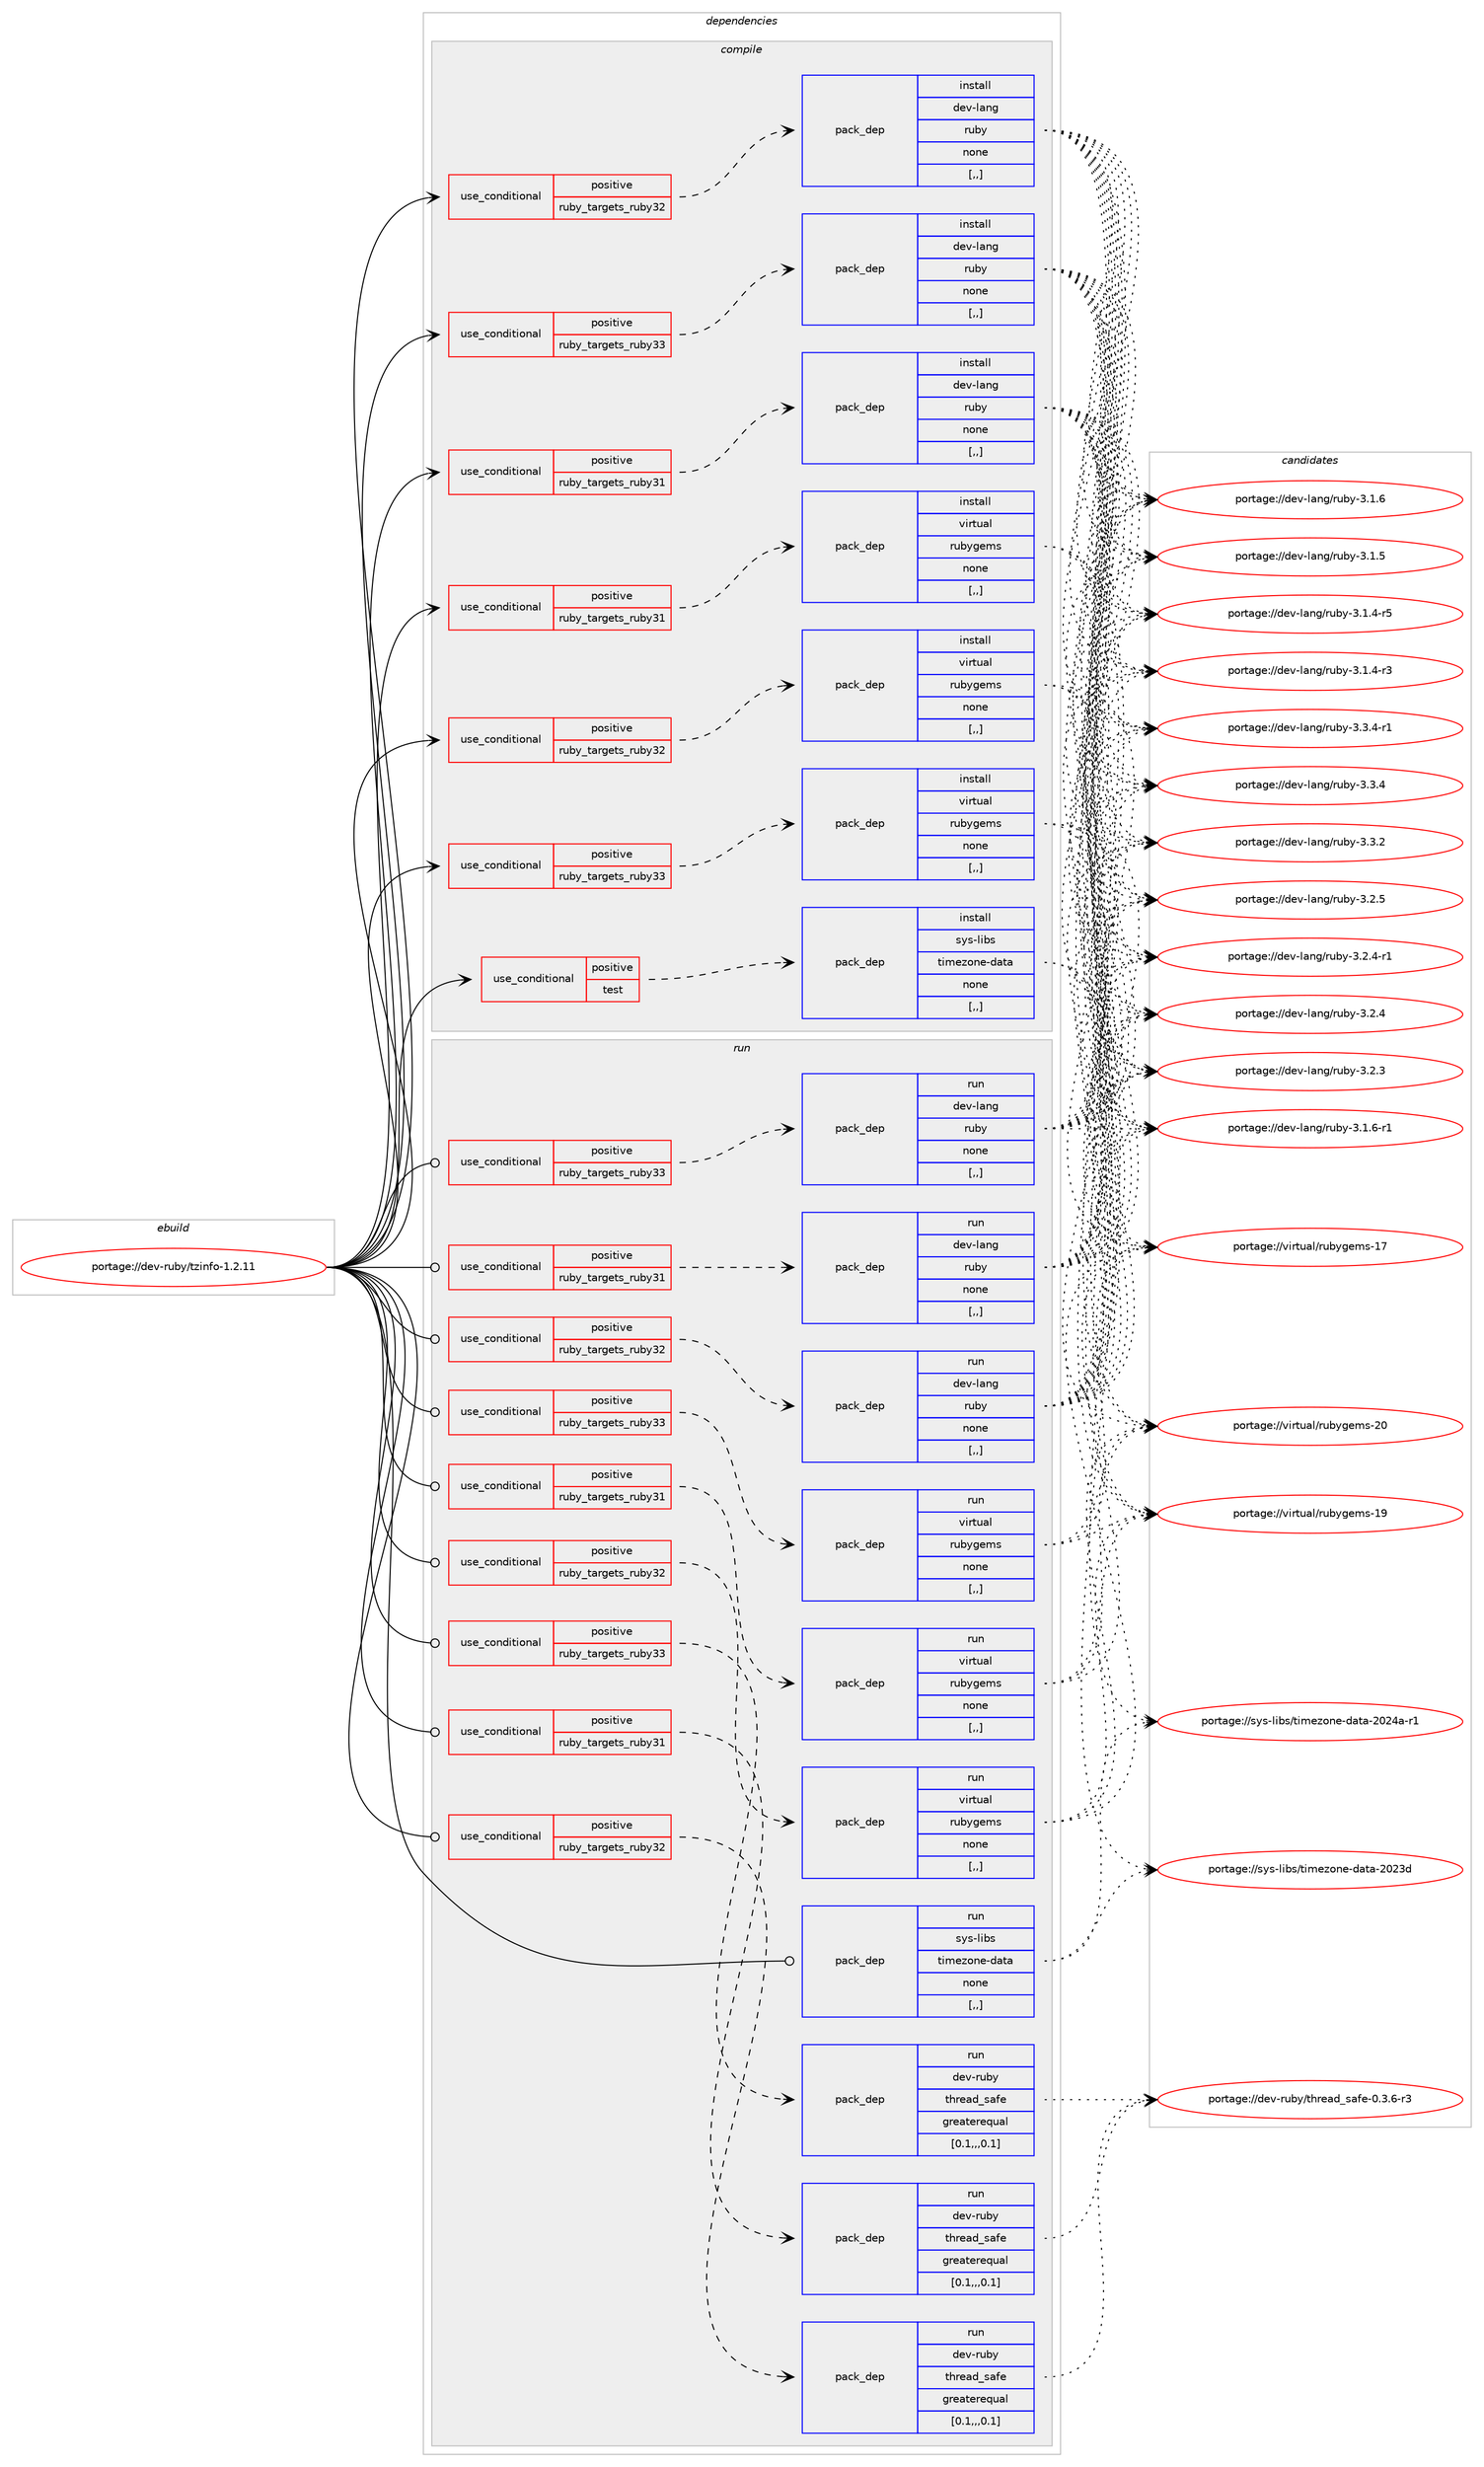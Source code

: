 digraph prolog {

# *************
# Graph options
# *************

newrank=true;
concentrate=true;
compound=true;
graph [rankdir=LR,fontname=Helvetica,fontsize=10,ranksep=1.5];#, ranksep=2.5, nodesep=0.2];
edge  [arrowhead=vee];
node  [fontname=Helvetica,fontsize=10];

# **********
# The ebuild
# **********

subgraph cluster_leftcol {
color=gray;
label=<<i>ebuild</i>>;
id [label="portage://dev-ruby/tzinfo-1.2.11", color=red, width=4, href="../dev-ruby/tzinfo-1.2.11.svg"];
}

# ****************
# The dependencies
# ****************

subgraph cluster_midcol {
color=gray;
label=<<i>dependencies</i>>;
subgraph cluster_compile {
fillcolor="#eeeeee";
style=filled;
label=<<i>compile</i>>;
subgraph cond58217 {
dependency206683 [label=<<TABLE BORDER="0" CELLBORDER="1" CELLSPACING="0" CELLPADDING="4"><TR><TD ROWSPAN="3" CELLPADDING="10">use_conditional</TD></TR><TR><TD>positive</TD></TR><TR><TD>ruby_targets_ruby31</TD></TR></TABLE>>, shape=none, color=red];
subgraph pack147078 {
dependency206684 [label=<<TABLE BORDER="0" CELLBORDER="1" CELLSPACING="0" CELLPADDING="4" WIDTH="220"><TR><TD ROWSPAN="6" CELLPADDING="30">pack_dep</TD></TR><TR><TD WIDTH="110">install</TD></TR><TR><TD>dev-lang</TD></TR><TR><TD>ruby</TD></TR><TR><TD>none</TD></TR><TR><TD>[,,]</TD></TR></TABLE>>, shape=none, color=blue];
}
dependency206683:e -> dependency206684:w [weight=20,style="dashed",arrowhead="vee"];
}
id:e -> dependency206683:w [weight=20,style="solid",arrowhead="vee"];
subgraph cond58218 {
dependency206685 [label=<<TABLE BORDER="0" CELLBORDER="1" CELLSPACING="0" CELLPADDING="4"><TR><TD ROWSPAN="3" CELLPADDING="10">use_conditional</TD></TR><TR><TD>positive</TD></TR><TR><TD>ruby_targets_ruby31</TD></TR></TABLE>>, shape=none, color=red];
subgraph pack147079 {
dependency206686 [label=<<TABLE BORDER="0" CELLBORDER="1" CELLSPACING="0" CELLPADDING="4" WIDTH="220"><TR><TD ROWSPAN="6" CELLPADDING="30">pack_dep</TD></TR><TR><TD WIDTH="110">install</TD></TR><TR><TD>virtual</TD></TR><TR><TD>rubygems</TD></TR><TR><TD>none</TD></TR><TR><TD>[,,]</TD></TR></TABLE>>, shape=none, color=blue];
}
dependency206685:e -> dependency206686:w [weight=20,style="dashed",arrowhead="vee"];
}
id:e -> dependency206685:w [weight=20,style="solid",arrowhead="vee"];
subgraph cond58219 {
dependency206687 [label=<<TABLE BORDER="0" CELLBORDER="1" CELLSPACING="0" CELLPADDING="4"><TR><TD ROWSPAN="3" CELLPADDING="10">use_conditional</TD></TR><TR><TD>positive</TD></TR><TR><TD>ruby_targets_ruby32</TD></TR></TABLE>>, shape=none, color=red];
subgraph pack147080 {
dependency206688 [label=<<TABLE BORDER="0" CELLBORDER="1" CELLSPACING="0" CELLPADDING="4" WIDTH="220"><TR><TD ROWSPAN="6" CELLPADDING="30">pack_dep</TD></TR><TR><TD WIDTH="110">install</TD></TR><TR><TD>dev-lang</TD></TR><TR><TD>ruby</TD></TR><TR><TD>none</TD></TR><TR><TD>[,,]</TD></TR></TABLE>>, shape=none, color=blue];
}
dependency206687:e -> dependency206688:w [weight=20,style="dashed",arrowhead="vee"];
}
id:e -> dependency206687:w [weight=20,style="solid",arrowhead="vee"];
subgraph cond58220 {
dependency206689 [label=<<TABLE BORDER="0" CELLBORDER="1" CELLSPACING="0" CELLPADDING="4"><TR><TD ROWSPAN="3" CELLPADDING="10">use_conditional</TD></TR><TR><TD>positive</TD></TR><TR><TD>ruby_targets_ruby32</TD></TR></TABLE>>, shape=none, color=red];
subgraph pack147081 {
dependency206690 [label=<<TABLE BORDER="0" CELLBORDER="1" CELLSPACING="0" CELLPADDING="4" WIDTH="220"><TR><TD ROWSPAN="6" CELLPADDING="30">pack_dep</TD></TR><TR><TD WIDTH="110">install</TD></TR><TR><TD>virtual</TD></TR><TR><TD>rubygems</TD></TR><TR><TD>none</TD></TR><TR><TD>[,,]</TD></TR></TABLE>>, shape=none, color=blue];
}
dependency206689:e -> dependency206690:w [weight=20,style="dashed",arrowhead="vee"];
}
id:e -> dependency206689:w [weight=20,style="solid",arrowhead="vee"];
subgraph cond58221 {
dependency206691 [label=<<TABLE BORDER="0" CELLBORDER="1" CELLSPACING="0" CELLPADDING="4"><TR><TD ROWSPAN="3" CELLPADDING="10">use_conditional</TD></TR><TR><TD>positive</TD></TR><TR><TD>ruby_targets_ruby33</TD></TR></TABLE>>, shape=none, color=red];
subgraph pack147082 {
dependency206692 [label=<<TABLE BORDER="0" CELLBORDER="1" CELLSPACING="0" CELLPADDING="4" WIDTH="220"><TR><TD ROWSPAN="6" CELLPADDING="30">pack_dep</TD></TR><TR><TD WIDTH="110">install</TD></TR><TR><TD>dev-lang</TD></TR><TR><TD>ruby</TD></TR><TR><TD>none</TD></TR><TR><TD>[,,]</TD></TR></TABLE>>, shape=none, color=blue];
}
dependency206691:e -> dependency206692:w [weight=20,style="dashed",arrowhead="vee"];
}
id:e -> dependency206691:w [weight=20,style="solid",arrowhead="vee"];
subgraph cond58222 {
dependency206693 [label=<<TABLE BORDER="0" CELLBORDER="1" CELLSPACING="0" CELLPADDING="4"><TR><TD ROWSPAN="3" CELLPADDING="10">use_conditional</TD></TR><TR><TD>positive</TD></TR><TR><TD>ruby_targets_ruby33</TD></TR></TABLE>>, shape=none, color=red];
subgraph pack147083 {
dependency206694 [label=<<TABLE BORDER="0" CELLBORDER="1" CELLSPACING="0" CELLPADDING="4" WIDTH="220"><TR><TD ROWSPAN="6" CELLPADDING="30">pack_dep</TD></TR><TR><TD WIDTH="110">install</TD></TR><TR><TD>virtual</TD></TR><TR><TD>rubygems</TD></TR><TR><TD>none</TD></TR><TR><TD>[,,]</TD></TR></TABLE>>, shape=none, color=blue];
}
dependency206693:e -> dependency206694:w [weight=20,style="dashed",arrowhead="vee"];
}
id:e -> dependency206693:w [weight=20,style="solid",arrowhead="vee"];
subgraph cond58223 {
dependency206695 [label=<<TABLE BORDER="0" CELLBORDER="1" CELLSPACING="0" CELLPADDING="4"><TR><TD ROWSPAN="3" CELLPADDING="10">use_conditional</TD></TR><TR><TD>positive</TD></TR><TR><TD>test</TD></TR></TABLE>>, shape=none, color=red];
subgraph pack147084 {
dependency206696 [label=<<TABLE BORDER="0" CELLBORDER="1" CELLSPACING="0" CELLPADDING="4" WIDTH="220"><TR><TD ROWSPAN="6" CELLPADDING="30">pack_dep</TD></TR><TR><TD WIDTH="110">install</TD></TR><TR><TD>sys-libs</TD></TR><TR><TD>timezone-data</TD></TR><TR><TD>none</TD></TR><TR><TD>[,,]</TD></TR></TABLE>>, shape=none, color=blue];
}
dependency206695:e -> dependency206696:w [weight=20,style="dashed",arrowhead="vee"];
}
id:e -> dependency206695:w [weight=20,style="solid",arrowhead="vee"];
}
subgraph cluster_compileandrun {
fillcolor="#eeeeee";
style=filled;
label=<<i>compile and run</i>>;
}
subgraph cluster_run {
fillcolor="#eeeeee";
style=filled;
label=<<i>run</i>>;
subgraph cond58224 {
dependency206697 [label=<<TABLE BORDER="0" CELLBORDER="1" CELLSPACING="0" CELLPADDING="4"><TR><TD ROWSPAN="3" CELLPADDING="10">use_conditional</TD></TR><TR><TD>positive</TD></TR><TR><TD>ruby_targets_ruby31</TD></TR></TABLE>>, shape=none, color=red];
subgraph pack147085 {
dependency206698 [label=<<TABLE BORDER="0" CELLBORDER="1" CELLSPACING="0" CELLPADDING="4" WIDTH="220"><TR><TD ROWSPAN="6" CELLPADDING="30">pack_dep</TD></TR><TR><TD WIDTH="110">run</TD></TR><TR><TD>dev-lang</TD></TR><TR><TD>ruby</TD></TR><TR><TD>none</TD></TR><TR><TD>[,,]</TD></TR></TABLE>>, shape=none, color=blue];
}
dependency206697:e -> dependency206698:w [weight=20,style="dashed",arrowhead="vee"];
}
id:e -> dependency206697:w [weight=20,style="solid",arrowhead="odot"];
subgraph cond58225 {
dependency206699 [label=<<TABLE BORDER="0" CELLBORDER="1" CELLSPACING="0" CELLPADDING="4"><TR><TD ROWSPAN="3" CELLPADDING="10">use_conditional</TD></TR><TR><TD>positive</TD></TR><TR><TD>ruby_targets_ruby31</TD></TR></TABLE>>, shape=none, color=red];
subgraph pack147086 {
dependency206700 [label=<<TABLE BORDER="0" CELLBORDER="1" CELLSPACING="0" CELLPADDING="4" WIDTH="220"><TR><TD ROWSPAN="6" CELLPADDING="30">pack_dep</TD></TR><TR><TD WIDTH="110">run</TD></TR><TR><TD>dev-ruby</TD></TR><TR><TD>thread_safe</TD></TR><TR><TD>greaterequal</TD></TR><TR><TD>[0.1,,,0.1]</TD></TR></TABLE>>, shape=none, color=blue];
}
dependency206699:e -> dependency206700:w [weight=20,style="dashed",arrowhead="vee"];
}
id:e -> dependency206699:w [weight=20,style="solid",arrowhead="odot"];
subgraph cond58226 {
dependency206701 [label=<<TABLE BORDER="0" CELLBORDER="1" CELLSPACING="0" CELLPADDING="4"><TR><TD ROWSPAN="3" CELLPADDING="10">use_conditional</TD></TR><TR><TD>positive</TD></TR><TR><TD>ruby_targets_ruby31</TD></TR></TABLE>>, shape=none, color=red];
subgraph pack147087 {
dependency206702 [label=<<TABLE BORDER="0" CELLBORDER="1" CELLSPACING="0" CELLPADDING="4" WIDTH="220"><TR><TD ROWSPAN="6" CELLPADDING="30">pack_dep</TD></TR><TR><TD WIDTH="110">run</TD></TR><TR><TD>virtual</TD></TR><TR><TD>rubygems</TD></TR><TR><TD>none</TD></TR><TR><TD>[,,]</TD></TR></TABLE>>, shape=none, color=blue];
}
dependency206701:e -> dependency206702:w [weight=20,style="dashed",arrowhead="vee"];
}
id:e -> dependency206701:w [weight=20,style="solid",arrowhead="odot"];
subgraph cond58227 {
dependency206703 [label=<<TABLE BORDER="0" CELLBORDER="1" CELLSPACING="0" CELLPADDING="4"><TR><TD ROWSPAN="3" CELLPADDING="10">use_conditional</TD></TR><TR><TD>positive</TD></TR><TR><TD>ruby_targets_ruby32</TD></TR></TABLE>>, shape=none, color=red];
subgraph pack147088 {
dependency206704 [label=<<TABLE BORDER="0" CELLBORDER="1" CELLSPACING="0" CELLPADDING="4" WIDTH="220"><TR><TD ROWSPAN="6" CELLPADDING="30">pack_dep</TD></TR><TR><TD WIDTH="110">run</TD></TR><TR><TD>dev-lang</TD></TR><TR><TD>ruby</TD></TR><TR><TD>none</TD></TR><TR><TD>[,,]</TD></TR></TABLE>>, shape=none, color=blue];
}
dependency206703:e -> dependency206704:w [weight=20,style="dashed",arrowhead="vee"];
}
id:e -> dependency206703:w [weight=20,style="solid",arrowhead="odot"];
subgraph cond58228 {
dependency206705 [label=<<TABLE BORDER="0" CELLBORDER="1" CELLSPACING="0" CELLPADDING="4"><TR><TD ROWSPAN="3" CELLPADDING="10">use_conditional</TD></TR><TR><TD>positive</TD></TR><TR><TD>ruby_targets_ruby32</TD></TR></TABLE>>, shape=none, color=red];
subgraph pack147089 {
dependency206706 [label=<<TABLE BORDER="0" CELLBORDER="1" CELLSPACING="0" CELLPADDING="4" WIDTH="220"><TR><TD ROWSPAN="6" CELLPADDING="30">pack_dep</TD></TR><TR><TD WIDTH="110">run</TD></TR><TR><TD>dev-ruby</TD></TR><TR><TD>thread_safe</TD></TR><TR><TD>greaterequal</TD></TR><TR><TD>[0.1,,,0.1]</TD></TR></TABLE>>, shape=none, color=blue];
}
dependency206705:e -> dependency206706:w [weight=20,style="dashed",arrowhead="vee"];
}
id:e -> dependency206705:w [weight=20,style="solid",arrowhead="odot"];
subgraph cond58229 {
dependency206707 [label=<<TABLE BORDER="0" CELLBORDER="1" CELLSPACING="0" CELLPADDING="4"><TR><TD ROWSPAN="3" CELLPADDING="10">use_conditional</TD></TR><TR><TD>positive</TD></TR><TR><TD>ruby_targets_ruby32</TD></TR></TABLE>>, shape=none, color=red];
subgraph pack147090 {
dependency206708 [label=<<TABLE BORDER="0" CELLBORDER="1" CELLSPACING="0" CELLPADDING="4" WIDTH="220"><TR><TD ROWSPAN="6" CELLPADDING="30">pack_dep</TD></TR><TR><TD WIDTH="110">run</TD></TR><TR><TD>virtual</TD></TR><TR><TD>rubygems</TD></TR><TR><TD>none</TD></TR><TR><TD>[,,]</TD></TR></TABLE>>, shape=none, color=blue];
}
dependency206707:e -> dependency206708:w [weight=20,style="dashed",arrowhead="vee"];
}
id:e -> dependency206707:w [weight=20,style="solid",arrowhead="odot"];
subgraph cond58230 {
dependency206709 [label=<<TABLE BORDER="0" CELLBORDER="1" CELLSPACING="0" CELLPADDING="4"><TR><TD ROWSPAN="3" CELLPADDING="10">use_conditional</TD></TR><TR><TD>positive</TD></TR><TR><TD>ruby_targets_ruby33</TD></TR></TABLE>>, shape=none, color=red];
subgraph pack147091 {
dependency206710 [label=<<TABLE BORDER="0" CELLBORDER="1" CELLSPACING="0" CELLPADDING="4" WIDTH="220"><TR><TD ROWSPAN="6" CELLPADDING="30">pack_dep</TD></TR><TR><TD WIDTH="110">run</TD></TR><TR><TD>dev-lang</TD></TR><TR><TD>ruby</TD></TR><TR><TD>none</TD></TR><TR><TD>[,,]</TD></TR></TABLE>>, shape=none, color=blue];
}
dependency206709:e -> dependency206710:w [weight=20,style="dashed",arrowhead="vee"];
}
id:e -> dependency206709:w [weight=20,style="solid",arrowhead="odot"];
subgraph cond58231 {
dependency206711 [label=<<TABLE BORDER="0" CELLBORDER="1" CELLSPACING="0" CELLPADDING="4"><TR><TD ROWSPAN="3" CELLPADDING="10">use_conditional</TD></TR><TR><TD>positive</TD></TR><TR><TD>ruby_targets_ruby33</TD></TR></TABLE>>, shape=none, color=red];
subgraph pack147092 {
dependency206712 [label=<<TABLE BORDER="0" CELLBORDER="1" CELLSPACING="0" CELLPADDING="4" WIDTH="220"><TR><TD ROWSPAN="6" CELLPADDING="30">pack_dep</TD></TR><TR><TD WIDTH="110">run</TD></TR><TR><TD>dev-ruby</TD></TR><TR><TD>thread_safe</TD></TR><TR><TD>greaterequal</TD></TR><TR><TD>[0.1,,,0.1]</TD></TR></TABLE>>, shape=none, color=blue];
}
dependency206711:e -> dependency206712:w [weight=20,style="dashed",arrowhead="vee"];
}
id:e -> dependency206711:w [weight=20,style="solid",arrowhead="odot"];
subgraph cond58232 {
dependency206713 [label=<<TABLE BORDER="0" CELLBORDER="1" CELLSPACING="0" CELLPADDING="4"><TR><TD ROWSPAN="3" CELLPADDING="10">use_conditional</TD></TR><TR><TD>positive</TD></TR><TR><TD>ruby_targets_ruby33</TD></TR></TABLE>>, shape=none, color=red];
subgraph pack147093 {
dependency206714 [label=<<TABLE BORDER="0" CELLBORDER="1" CELLSPACING="0" CELLPADDING="4" WIDTH="220"><TR><TD ROWSPAN="6" CELLPADDING="30">pack_dep</TD></TR><TR><TD WIDTH="110">run</TD></TR><TR><TD>virtual</TD></TR><TR><TD>rubygems</TD></TR><TR><TD>none</TD></TR><TR><TD>[,,]</TD></TR></TABLE>>, shape=none, color=blue];
}
dependency206713:e -> dependency206714:w [weight=20,style="dashed",arrowhead="vee"];
}
id:e -> dependency206713:w [weight=20,style="solid",arrowhead="odot"];
subgraph pack147094 {
dependency206715 [label=<<TABLE BORDER="0" CELLBORDER="1" CELLSPACING="0" CELLPADDING="4" WIDTH="220"><TR><TD ROWSPAN="6" CELLPADDING="30">pack_dep</TD></TR><TR><TD WIDTH="110">run</TD></TR><TR><TD>sys-libs</TD></TR><TR><TD>timezone-data</TD></TR><TR><TD>none</TD></TR><TR><TD>[,,]</TD></TR></TABLE>>, shape=none, color=blue];
}
id:e -> dependency206715:w [weight=20,style="solid",arrowhead="odot"];
}
}

# **************
# The candidates
# **************

subgraph cluster_choices {
rank=same;
color=gray;
label=<<i>candidates</i>>;

subgraph choice147078 {
color=black;
nodesep=1;
choice100101118451089711010347114117981214551465146524511449 [label="portage://dev-lang/ruby-3.3.4-r1", color=red, width=4,href="../dev-lang/ruby-3.3.4-r1.svg"];
choice10010111845108971101034711411798121455146514652 [label="portage://dev-lang/ruby-3.3.4", color=red, width=4,href="../dev-lang/ruby-3.3.4.svg"];
choice10010111845108971101034711411798121455146514650 [label="portage://dev-lang/ruby-3.3.2", color=red, width=4,href="../dev-lang/ruby-3.3.2.svg"];
choice10010111845108971101034711411798121455146504653 [label="portage://dev-lang/ruby-3.2.5", color=red, width=4,href="../dev-lang/ruby-3.2.5.svg"];
choice100101118451089711010347114117981214551465046524511449 [label="portage://dev-lang/ruby-3.2.4-r1", color=red, width=4,href="../dev-lang/ruby-3.2.4-r1.svg"];
choice10010111845108971101034711411798121455146504652 [label="portage://dev-lang/ruby-3.2.4", color=red, width=4,href="../dev-lang/ruby-3.2.4.svg"];
choice10010111845108971101034711411798121455146504651 [label="portage://dev-lang/ruby-3.2.3", color=red, width=4,href="../dev-lang/ruby-3.2.3.svg"];
choice100101118451089711010347114117981214551464946544511449 [label="portage://dev-lang/ruby-3.1.6-r1", color=red, width=4,href="../dev-lang/ruby-3.1.6-r1.svg"];
choice10010111845108971101034711411798121455146494654 [label="portage://dev-lang/ruby-3.1.6", color=red, width=4,href="../dev-lang/ruby-3.1.6.svg"];
choice10010111845108971101034711411798121455146494653 [label="portage://dev-lang/ruby-3.1.5", color=red, width=4,href="../dev-lang/ruby-3.1.5.svg"];
choice100101118451089711010347114117981214551464946524511453 [label="portage://dev-lang/ruby-3.1.4-r5", color=red, width=4,href="../dev-lang/ruby-3.1.4-r5.svg"];
choice100101118451089711010347114117981214551464946524511451 [label="portage://dev-lang/ruby-3.1.4-r3", color=red, width=4,href="../dev-lang/ruby-3.1.4-r3.svg"];
dependency206684:e -> choice100101118451089711010347114117981214551465146524511449:w [style=dotted,weight="100"];
dependency206684:e -> choice10010111845108971101034711411798121455146514652:w [style=dotted,weight="100"];
dependency206684:e -> choice10010111845108971101034711411798121455146514650:w [style=dotted,weight="100"];
dependency206684:e -> choice10010111845108971101034711411798121455146504653:w [style=dotted,weight="100"];
dependency206684:e -> choice100101118451089711010347114117981214551465046524511449:w [style=dotted,weight="100"];
dependency206684:e -> choice10010111845108971101034711411798121455146504652:w [style=dotted,weight="100"];
dependency206684:e -> choice10010111845108971101034711411798121455146504651:w [style=dotted,weight="100"];
dependency206684:e -> choice100101118451089711010347114117981214551464946544511449:w [style=dotted,weight="100"];
dependency206684:e -> choice10010111845108971101034711411798121455146494654:w [style=dotted,weight="100"];
dependency206684:e -> choice10010111845108971101034711411798121455146494653:w [style=dotted,weight="100"];
dependency206684:e -> choice100101118451089711010347114117981214551464946524511453:w [style=dotted,weight="100"];
dependency206684:e -> choice100101118451089711010347114117981214551464946524511451:w [style=dotted,weight="100"];
}
subgraph choice147079 {
color=black;
nodesep=1;
choice118105114116117971084711411798121103101109115455048 [label="portage://virtual/rubygems-20", color=red, width=4,href="../virtual/rubygems-20.svg"];
choice118105114116117971084711411798121103101109115454957 [label="portage://virtual/rubygems-19", color=red, width=4,href="../virtual/rubygems-19.svg"];
choice118105114116117971084711411798121103101109115454955 [label="portage://virtual/rubygems-17", color=red, width=4,href="../virtual/rubygems-17.svg"];
dependency206686:e -> choice118105114116117971084711411798121103101109115455048:w [style=dotted,weight="100"];
dependency206686:e -> choice118105114116117971084711411798121103101109115454957:w [style=dotted,weight="100"];
dependency206686:e -> choice118105114116117971084711411798121103101109115454955:w [style=dotted,weight="100"];
}
subgraph choice147080 {
color=black;
nodesep=1;
choice100101118451089711010347114117981214551465146524511449 [label="portage://dev-lang/ruby-3.3.4-r1", color=red, width=4,href="../dev-lang/ruby-3.3.4-r1.svg"];
choice10010111845108971101034711411798121455146514652 [label="portage://dev-lang/ruby-3.3.4", color=red, width=4,href="../dev-lang/ruby-3.3.4.svg"];
choice10010111845108971101034711411798121455146514650 [label="portage://dev-lang/ruby-3.3.2", color=red, width=4,href="../dev-lang/ruby-3.3.2.svg"];
choice10010111845108971101034711411798121455146504653 [label="portage://dev-lang/ruby-3.2.5", color=red, width=4,href="../dev-lang/ruby-3.2.5.svg"];
choice100101118451089711010347114117981214551465046524511449 [label="portage://dev-lang/ruby-3.2.4-r1", color=red, width=4,href="../dev-lang/ruby-3.2.4-r1.svg"];
choice10010111845108971101034711411798121455146504652 [label="portage://dev-lang/ruby-3.2.4", color=red, width=4,href="../dev-lang/ruby-3.2.4.svg"];
choice10010111845108971101034711411798121455146504651 [label="portage://dev-lang/ruby-3.2.3", color=red, width=4,href="../dev-lang/ruby-3.2.3.svg"];
choice100101118451089711010347114117981214551464946544511449 [label="portage://dev-lang/ruby-3.1.6-r1", color=red, width=4,href="../dev-lang/ruby-3.1.6-r1.svg"];
choice10010111845108971101034711411798121455146494654 [label="portage://dev-lang/ruby-3.1.6", color=red, width=4,href="../dev-lang/ruby-3.1.6.svg"];
choice10010111845108971101034711411798121455146494653 [label="portage://dev-lang/ruby-3.1.5", color=red, width=4,href="../dev-lang/ruby-3.1.5.svg"];
choice100101118451089711010347114117981214551464946524511453 [label="portage://dev-lang/ruby-3.1.4-r5", color=red, width=4,href="../dev-lang/ruby-3.1.4-r5.svg"];
choice100101118451089711010347114117981214551464946524511451 [label="portage://dev-lang/ruby-3.1.4-r3", color=red, width=4,href="../dev-lang/ruby-3.1.4-r3.svg"];
dependency206688:e -> choice100101118451089711010347114117981214551465146524511449:w [style=dotted,weight="100"];
dependency206688:e -> choice10010111845108971101034711411798121455146514652:w [style=dotted,weight="100"];
dependency206688:e -> choice10010111845108971101034711411798121455146514650:w [style=dotted,weight="100"];
dependency206688:e -> choice10010111845108971101034711411798121455146504653:w [style=dotted,weight="100"];
dependency206688:e -> choice100101118451089711010347114117981214551465046524511449:w [style=dotted,weight="100"];
dependency206688:e -> choice10010111845108971101034711411798121455146504652:w [style=dotted,weight="100"];
dependency206688:e -> choice10010111845108971101034711411798121455146504651:w [style=dotted,weight="100"];
dependency206688:e -> choice100101118451089711010347114117981214551464946544511449:w [style=dotted,weight="100"];
dependency206688:e -> choice10010111845108971101034711411798121455146494654:w [style=dotted,weight="100"];
dependency206688:e -> choice10010111845108971101034711411798121455146494653:w [style=dotted,weight="100"];
dependency206688:e -> choice100101118451089711010347114117981214551464946524511453:w [style=dotted,weight="100"];
dependency206688:e -> choice100101118451089711010347114117981214551464946524511451:w [style=dotted,weight="100"];
}
subgraph choice147081 {
color=black;
nodesep=1;
choice118105114116117971084711411798121103101109115455048 [label="portage://virtual/rubygems-20", color=red, width=4,href="../virtual/rubygems-20.svg"];
choice118105114116117971084711411798121103101109115454957 [label="portage://virtual/rubygems-19", color=red, width=4,href="../virtual/rubygems-19.svg"];
choice118105114116117971084711411798121103101109115454955 [label="portage://virtual/rubygems-17", color=red, width=4,href="../virtual/rubygems-17.svg"];
dependency206690:e -> choice118105114116117971084711411798121103101109115455048:w [style=dotted,weight="100"];
dependency206690:e -> choice118105114116117971084711411798121103101109115454957:w [style=dotted,weight="100"];
dependency206690:e -> choice118105114116117971084711411798121103101109115454955:w [style=dotted,weight="100"];
}
subgraph choice147082 {
color=black;
nodesep=1;
choice100101118451089711010347114117981214551465146524511449 [label="portage://dev-lang/ruby-3.3.4-r1", color=red, width=4,href="../dev-lang/ruby-3.3.4-r1.svg"];
choice10010111845108971101034711411798121455146514652 [label="portage://dev-lang/ruby-3.3.4", color=red, width=4,href="../dev-lang/ruby-3.3.4.svg"];
choice10010111845108971101034711411798121455146514650 [label="portage://dev-lang/ruby-3.3.2", color=red, width=4,href="../dev-lang/ruby-3.3.2.svg"];
choice10010111845108971101034711411798121455146504653 [label="portage://dev-lang/ruby-3.2.5", color=red, width=4,href="../dev-lang/ruby-3.2.5.svg"];
choice100101118451089711010347114117981214551465046524511449 [label="portage://dev-lang/ruby-3.2.4-r1", color=red, width=4,href="../dev-lang/ruby-3.2.4-r1.svg"];
choice10010111845108971101034711411798121455146504652 [label="portage://dev-lang/ruby-3.2.4", color=red, width=4,href="../dev-lang/ruby-3.2.4.svg"];
choice10010111845108971101034711411798121455146504651 [label="portage://dev-lang/ruby-3.2.3", color=red, width=4,href="../dev-lang/ruby-3.2.3.svg"];
choice100101118451089711010347114117981214551464946544511449 [label="portage://dev-lang/ruby-3.1.6-r1", color=red, width=4,href="../dev-lang/ruby-3.1.6-r1.svg"];
choice10010111845108971101034711411798121455146494654 [label="portage://dev-lang/ruby-3.1.6", color=red, width=4,href="../dev-lang/ruby-3.1.6.svg"];
choice10010111845108971101034711411798121455146494653 [label="portage://dev-lang/ruby-3.1.5", color=red, width=4,href="../dev-lang/ruby-3.1.5.svg"];
choice100101118451089711010347114117981214551464946524511453 [label="portage://dev-lang/ruby-3.1.4-r5", color=red, width=4,href="../dev-lang/ruby-3.1.4-r5.svg"];
choice100101118451089711010347114117981214551464946524511451 [label="portage://dev-lang/ruby-3.1.4-r3", color=red, width=4,href="../dev-lang/ruby-3.1.4-r3.svg"];
dependency206692:e -> choice100101118451089711010347114117981214551465146524511449:w [style=dotted,weight="100"];
dependency206692:e -> choice10010111845108971101034711411798121455146514652:w [style=dotted,weight="100"];
dependency206692:e -> choice10010111845108971101034711411798121455146514650:w [style=dotted,weight="100"];
dependency206692:e -> choice10010111845108971101034711411798121455146504653:w [style=dotted,weight="100"];
dependency206692:e -> choice100101118451089711010347114117981214551465046524511449:w [style=dotted,weight="100"];
dependency206692:e -> choice10010111845108971101034711411798121455146504652:w [style=dotted,weight="100"];
dependency206692:e -> choice10010111845108971101034711411798121455146504651:w [style=dotted,weight="100"];
dependency206692:e -> choice100101118451089711010347114117981214551464946544511449:w [style=dotted,weight="100"];
dependency206692:e -> choice10010111845108971101034711411798121455146494654:w [style=dotted,weight="100"];
dependency206692:e -> choice10010111845108971101034711411798121455146494653:w [style=dotted,weight="100"];
dependency206692:e -> choice100101118451089711010347114117981214551464946524511453:w [style=dotted,weight="100"];
dependency206692:e -> choice100101118451089711010347114117981214551464946524511451:w [style=dotted,weight="100"];
}
subgraph choice147083 {
color=black;
nodesep=1;
choice118105114116117971084711411798121103101109115455048 [label="portage://virtual/rubygems-20", color=red, width=4,href="../virtual/rubygems-20.svg"];
choice118105114116117971084711411798121103101109115454957 [label="portage://virtual/rubygems-19", color=red, width=4,href="../virtual/rubygems-19.svg"];
choice118105114116117971084711411798121103101109115454955 [label="portage://virtual/rubygems-17", color=red, width=4,href="../virtual/rubygems-17.svg"];
dependency206694:e -> choice118105114116117971084711411798121103101109115455048:w [style=dotted,weight="100"];
dependency206694:e -> choice118105114116117971084711411798121103101109115454957:w [style=dotted,weight="100"];
dependency206694:e -> choice118105114116117971084711411798121103101109115454955:w [style=dotted,weight="100"];
}
subgraph choice147084 {
color=black;
nodesep=1;
choice1151211154510810598115471161051091011221111101014510097116974550485052974511449 [label="portage://sys-libs/timezone-data-2024a-r1", color=red, width=4,href="../sys-libs/timezone-data-2024a-r1.svg"];
choice1151211154510810598115471161051091011221111101014510097116974550485051100 [label="portage://sys-libs/timezone-data-2023d", color=red, width=4,href="../sys-libs/timezone-data-2023d.svg"];
dependency206696:e -> choice1151211154510810598115471161051091011221111101014510097116974550485052974511449:w [style=dotted,weight="100"];
dependency206696:e -> choice1151211154510810598115471161051091011221111101014510097116974550485051100:w [style=dotted,weight="100"];
}
subgraph choice147085 {
color=black;
nodesep=1;
choice100101118451089711010347114117981214551465146524511449 [label="portage://dev-lang/ruby-3.3.4-r1", color=red, width=4,href="../dev-lang/ruby-3.3.4-r1.svg"];
choice10010111845108971101034711411798121455146514652 [label="portage://dev-lang/ruby-3.3.4", color=red, width=4,href="../dev-lang/ruby-3.3.4.svg"];
choice10010111845108971101034711411798121455146514650 [label="portage://dev-lang/ruby-3.3.2", color=red, width=4,href="../dev-lang/ruby-3.3.2.svg"];
choice10010111845108971101034711411798121455146504653 [label="portage://dev-lang/ruby-3.2.5", color=red, width=4,href="../dev-lang/ruby-3.2.5.svg"];
choice100101118451089711010347114117981214551465046524511449 [label="portage://dev-lang/ruby-3.2.4-r1", color=red, width=4,href="../dev-lang/ruby-3.2.4-r1.svg"];
choice10010111845108971101034711411798121455146504652 [label="portage://dev-lang/ruby-3.2.4", color=red, width=4,href="../dev-lang/ruby-3.2.4.svg"];
choice10010111845108971101034711411798121455146504651 [label="portage://dev-lang/ruby-3.2.3", color=red, width=4,href="../dev-lang/ruby-3.2.3.svg"];
choice100101118451089711010347114117981214551464946544511449 [label="portage://dev-lang/ruby-3.1.6-r1", color=red, width=4,href="../dev-lang/ruby-3.1.6-r1.svg"];
choice10010111845108971101034711411798121455146494654 [label="portage://dev-lang/ruby-3.1.6", color=red, width=4,href="../dev-lang/ruby-3.1.6.svg"];
choice10010111845108971101034711411798121455146494653 [label="portage://dev-lang/ruby-3.1.5", color=red, width=4,href="../dev-lang/ruby-3.1.5.svg"];
choice100101118451089711010347114117981214551464946524511453 [label="portage://dev-lang/ruby-3.1.4-r5", color=red, width=4,href="../dev-lang/ruby-3.1.4-r5.svg"];
choice100101118451089711010347114117981214551464946524511451 [label="portage://dev-lang/ruby-3.1.4-r3", color=red, width=4,href="../dev-lang/ruby-3.1.4-r3.svg"];
dependency206698:e -> choice100101118451089711010347114117981214551465146524511449:w [style=dotted,weight="100"];
dependency206698:e -> choice10010111845108971101034711411798121455146514652:w [style=dotted,weight="100"];
dependency206698:e -> choice10010111845108971101034711411798121455146514650:w [style=dotted,weight="100"];
dependency206698:e -> choice10010111845108971101034711411798121455146504653:w [style=dotted,weight="100"];
dependency206698:e -> choice100101118451089711010347114117981214551465046524511449:w [style=dotted,weight="100"];
dependency206698:e -> choice10010111845108971101034711411798121455146504652:w [style=dotted,weight="100"];
dependency206698:e -> choice10010111845108971101034711411798121455146504651:w [style=dotted,weight="100"];
dependency206698:e -> choice100101118451089711010347114117981214551464946544511449:w [style=dotted,weight="100"];
dependency206698:e -> choice10010111845108971101034711411798121455146494654:w [style=dotted,weight="100"];
dependency206698:e -> choice10010111845108971101034711411798121455146494653:w [style=dotted,weight="100"];
dependency206698:e -> choice100101118451089711010347114117981214551464946524511453:w [style=dotted,weight="100"];
dependency206698:e -> choice100101118451089711010347114117981214551464946524511451:w [style=dotted,weight="100"];
}
subgraph choice147086 {
color=black;
nodesep=1;
choice1001011184511411798121471161041141019710095115971021014548465146544511451 [label="portage://dev-ruby/thread_safe-0.3.6-r3", color=red, width=4,href="../dev-ruby/thread_safe-0.3.6-r3.svg"];
dependency206700:e -> choice1001011184511411798121471161041141019710095115971021014548465146544511451:w [style=dotted,weight="100"];
}
subgraph choice147087 {
color=black;
nodesep=1;
choice118105114116117971084711411798121103101109115455048 [label="portage://virtual/rubygems-20", color=red, width=4,href="../virtual/rubygems-20.svg"];
choice118105114116117971084711411798121103101109115454957 [label="portage://virtual/rubygems-19", color=red, width=4,href="../virtual/rubygems-19.svg"];
choice118105114116117971084711411798121103101109115454955 [label="portage://virtual/rubygems-17", color=red, width=4,href="../virtual/rubygems-17.svg"];
dependency206702:e -> choice118105114116117971084711411798121103101109115455048:w [style=dotted,weight="100"];
dependency206702:e -> choice118105114116117971084711411798121103101109115454957:w [style=dotted,weight="100"];
dependency206702:e -> choice118105114116117971084711411798121103101109115454955:w [style=dotted,weight="100"];
}
subgraph choice147088 {
color=black;
nodesep=1;
choice100101118451089711010347114117981214551465146524511449 [label="portage://dev-lang/ruby-3.3.4-r1", color=red, width=4,href="../dev-lang/ruby-3.3.4-r1.svg"];
choice10010111845108971101034711411798121455146514652 [label="portage://dev-lang/ruby-3.3.4", color=red, width=4,href="../dev-lang/ruby-3.3.4.svg"];
choice10010111845108971101034711411798121455146514650 [label="portage://dev-lang/ruby-3.3.2", color=red, width=4,href="../dev-lang/ruby-3.3.2.svg"];
choice10010111845108971101034711411798121455146504653 [label="portage://dev-lang/ruby-3.2.5", color=red, width=4,href="../dev-lang/ruby-3.2.5.svg"];
choice100101118451089711010347114117981214551465046524511449 [label="portage://dev-lang/ruby-3.2.4-r1", color=red, width=4,href="../dev-lang/ruby-3.2.4-r1.svg"];
choice10010111845108971101034711411798121455146504652 [label="portage://dev-lang/ruby-3.2.4", color=red, width=4,href="../dev-lang/ruby-3.2.4.svg"];
choice10010111845108971101034711411798121455146504651 [label="portage://dev-lang/ruby-3.2.3", color=red, width=4,href="../dev-lang/ruby-3.2.3.svg"];
choice100101118451089711010347114117981214551464946544511449 [label="portage://dev-lang/ruby-3.1.6-r1", color=red, width=4,href="../dev-lang/ruby-3.1.6-r1.svg"];
choice10010111845108971101034711411798121455146494654 [label="portage://dev-lang/ruby-3.1.6", color=red, width=4,href="../dev-lang/ruby-3.1.6.svg"];
choice10010111845108971101034711411798121455146494653 [label="portage://dev-lang/ruby-3.1.5", color=red, width=4,href="../dev-lang/ruby-3.1.5.svg"];
choice100101118451089711010347114117981214551464946524511453 [label="portage://dev-lang/ruby-3.1.4-r5", color=red, width=4,href="../dev-lang/ruby-3.1.4-r5.svg"];
choice100101118451089711010347114117981214551464946524511451 [label="portage://dev-lang/ruby-3.1.4-r3", color=red, width=4,href="../dev-lang/ruby-3.1.4-r3.svg"];
dependency206704:e -> choice100101118451089711010347114117981214551465146524511449:w [style=dotted,weight="100"];
dependency206704:e -> choice10010111845108971101034711411798121455146514652:w [style=dotted,weight="100"];
dependency206704:e -> choice10010111845108971101034711411798121455146514650:w [style=dotted,weight="100"];
dependency206704:e -> choice10010111845108971101034711411798121455146504653:w [style=dotted,weight="100"];
dependency206704:e -> choice100101118451089711010347114117981214551465046524511449:w [style=dotted,weight="100"];
dependency206704:e -> choice10010111845108971101034711411798121455146504652:w [style=dotted,weight="100"];
dependency206704:e -> choice10010111845108971101034711411798121455146504651:w [style=dotted,weight="100"];
dependency206704:e -> choice100101118451089711010347114117981214551464946544511449:w [style=dotted,weight="100"];
dependency206704:e -> choice10010111845108971101034711411798121455146494654:w [style=dotted,weight="100"];
dependency206704:e -> choice10010111845108971101034711411798121455146494653:w [style=dotted,weight="100"];
dependency206704:e -> choice100101118451089711010347114117981214551464946524511453:w [style=dotted,weight="100"];
dependency206704:e -> choice100101118451089711010347114117981214551464946524511451:w [style=dotted,weight="100"];
}
subgraph choice147089 {
color=black;
nodesep=1;
choice1001011184511411798121471161041141019710095115971021014548465146544511451 [label="portage://dev-ruby/thread_safe-0.3.6-r3", color=red, width=4,href="../dev-ruby/thread_safe-0.3.6-r3.svg"];
dependency206706:e -> choice1001011184511411798121471161041141019710095115971021014548465146544511451:w [style=dotted,weight="100"];
}
subgraph choice147090 {
color=black;
nodesep=1;
choice118105114116117971084711411798121103101109115455048 [label="portage://virtual/rubygems-20", color=red, width=4,href="../virtual/rubygems-20.svg"];
choice118105114116117971084711411798121103101109115454957 [label="portage://virtual/rubygems-19", color=red, width=4,href="../virtual/rubygems-19.svg"];
choice118105114116117971084711411798121103101109115454955 [label="portage://virtual/rubygems-17", color=red, width=4,href="../virtual/rubygems-17.svg"];
dependency206708:e -> choice118105114116117971084711411798121103101109115455048:w [style=dotted,weight="100"];
dependency206708:e -> choice118105114116117971084711411798121103101109115454957:w [style=dotted,weight="100"];
dependency206708:e -> choice118105114116117971084711411798121103101109115454955:w [style=dotted,weight="100"];
}
subgraph choice147091 {
color=black;
nodesep=1;
choice100101118451089711010347114117981214551465146524511449 [label="portage://dev-lang/ruby-3.3.4-r1", color=red, width=4,href="../dev-lang/ruby-3.3.4-r1.svg"];
choice10010111845108971101034711411798121455146514652 [label="portage://dev-lang/ruby-3.3.4", color=red, width=4,href="../dev-lang/ruby-3.3.4.svg"];
choice10010111845108971101034711411798121455146514650 [label="portage://dev-lang/ruby-3.3.2", color=red, width=4,href="../dev-lang/ruby-3.3.2.svg"];
choice10010111845108971101034711411798121455146504653 [label="portage://dev-lang/ruby-3.2.5", color=red, width=4,href="../dev-lang/ruby-3.2.5.svg"];
choice100101118451089711010347114117981214551465046524511449 [label="portage://dev-lang/ruby-3.2.4-r1", color=red, width=4,href="../dev-lang/ruby-3.2.4-r1.svg"];
choice10010111845108971101034711411798121455146504652 [label="portage://dev-lang/ruby-3.2.4", color=red, width=4,href="../dev-lang/ruby-3.2.4.svg"];
choice10010111845108971101034711411798121455146504651 [label="portage://dev-lang/ruby-3.2.3", color=red, width=4,href="../dev-lang/ruby-3.2.3.svg"];
choice100101118451089711010347114117981214551464946544511449 [label="portage://dev-lang/ruby-3.1.6-r1", color=red, width=4,href="../dev-lang/ruby-3.1.6-r1.svg"];
choice10010111845108971101034711411798121455146494654 [label="portage://dev-lang/ruby-3.1.6", color=red, width=4,href="../dev-lang/ruby-3.1.6.svg"];
choice10010111845108971101034711411798121455146494653 [label="portage://dev-lang/ruby-3.1.5", color=red, width=4,href="../dev-lang/ruby-3.1.5.svg"];
choice100101118451089711010347114117981214551464946524511453 [label="portage://dev-lang/ruby-3.1.4-r5", color=red, width=4,href="../dev-lang/ruby-3.1.4-r5.svg"];
choice100101118451089711010347114117981214551464946524511451 [label="portage://dev-lang/ruby-3.1.4-r3", color=red, width=4,href="../dev-lang/ruby-3.1.4-r3.svg"];
dependency206710:e -> choice100101118451089711010347114117981214551465146524511449:w [style=dotted,weight="100"];
dependency206710:e -> choice10010111845108971101034711411798121455146514652:w [style=dotted,weight="100"];
dependency206710:e -> choice10010111845108971101034711411798121455146514650:w [style=dotted,weight="100"];
dependency206710:e -> choice10010111845108971101034711411798121455146504653:w [style=dotted,weight="100"];
dependency206710:e -> choice100101118451089711010347114117981214551465046524511449:w [style=dotted,weight="100"];
dependency206710:e -> choice10010111845108971101034711411798121455146504652:w [style=dotted,weight="100"];
dependency206710:e -> choice10010111845108971101034711411798121455146504651:w [style=dotted,weight="100"];
dependency206710:e -> choice100101118451089711010347114117981214551464946544511449:w [style=dotted,weight="100"];
dependency206710:e -> choice10010111845108971101034711411798121455146494654:w [style=dotted,weight="100"];
dependency206710:e -> choice10010111845108971101034711411798121455146494653:w [style=dotted,weight="100"];
dependency206710:e -> choice100101118451089711010347114117981214551464946524511453:w [style=dotted,weight="100"];
dependency206710:e -> choice100101118451089711010347114117981214551464946524511451:w [style=dotted,weight="100"];
}
subgraph choice147092 {
color=black;
nodesep=1;
choice1001011184511411798121471161041141019710095115971021014548465146544511451 [label="portage://dev-ruby/thread_safe-0.3.6-r3", color=red, width=4,href="../dev-ruby/thread_safe-0.3.6-r3.svg"];
dependency206712:e -> choice1001011184511411798121471161041141019710095115971021014548465146544511451:w [style=dotted,weight="100"];
}
subgraph choice147093 {
color=black;
nodesep=1;
choice118105114116117971084711411798121103101109115455048 [label="portage://virtual/rubygems-20", color=red, width=4,href="../virtual/rubygems-20.svg"];
choice118105114116117971084711411798121103101109115454957 [label="portage://virtual/rubygems-19", color=red, width=4,href="../virtual/rubygems-19.svg"];
choice118105114116117971084711411798121103101109115454955 [label="portage://virtual/rubygems-17", color=red, width=4,href="../virtual/rubygems-17.svg"];
dependency206714:e -> choice118105114116117971084711411798121103101109115455048:w [style=dotted,weight="100"];
dependency206714:e -> choice118105114116117971084711411798121103101109115454957:w [style=dotted,weight="100"];
dependency206714:e -> choice118105114116117971084711411798121103101109115454955:w [style=dotted,weight="100"];
}
subgraph choice147094 {
color=black;
nodesep=1;
choice1151211154510810598115471161051091011221111101014510097116974550485052974511449 [label="portage://sys-libs/timezone-data-2024a-r1", color=red, width=4,href="../sys-libs/timezone-data-2024a-r1.svg"];
choice1151211154510810598115471161051091011221111101014510097116974550485051100 [label="portage://sys-libs/timezone-data-2023d", color=red, width=4,href="../sys-libs/timezone-data-2023d.svg"];
dependency206715:e -> choice1151211154510810598115471161051091011221111101014510097116974550485052974511449:w [style=dotted,weight="100"];
dependency206715:e -> choice1151211154510810598115471161051091011221111101014510097116974550485051100:w [style=dotted,weight="100"];
}
}

}
